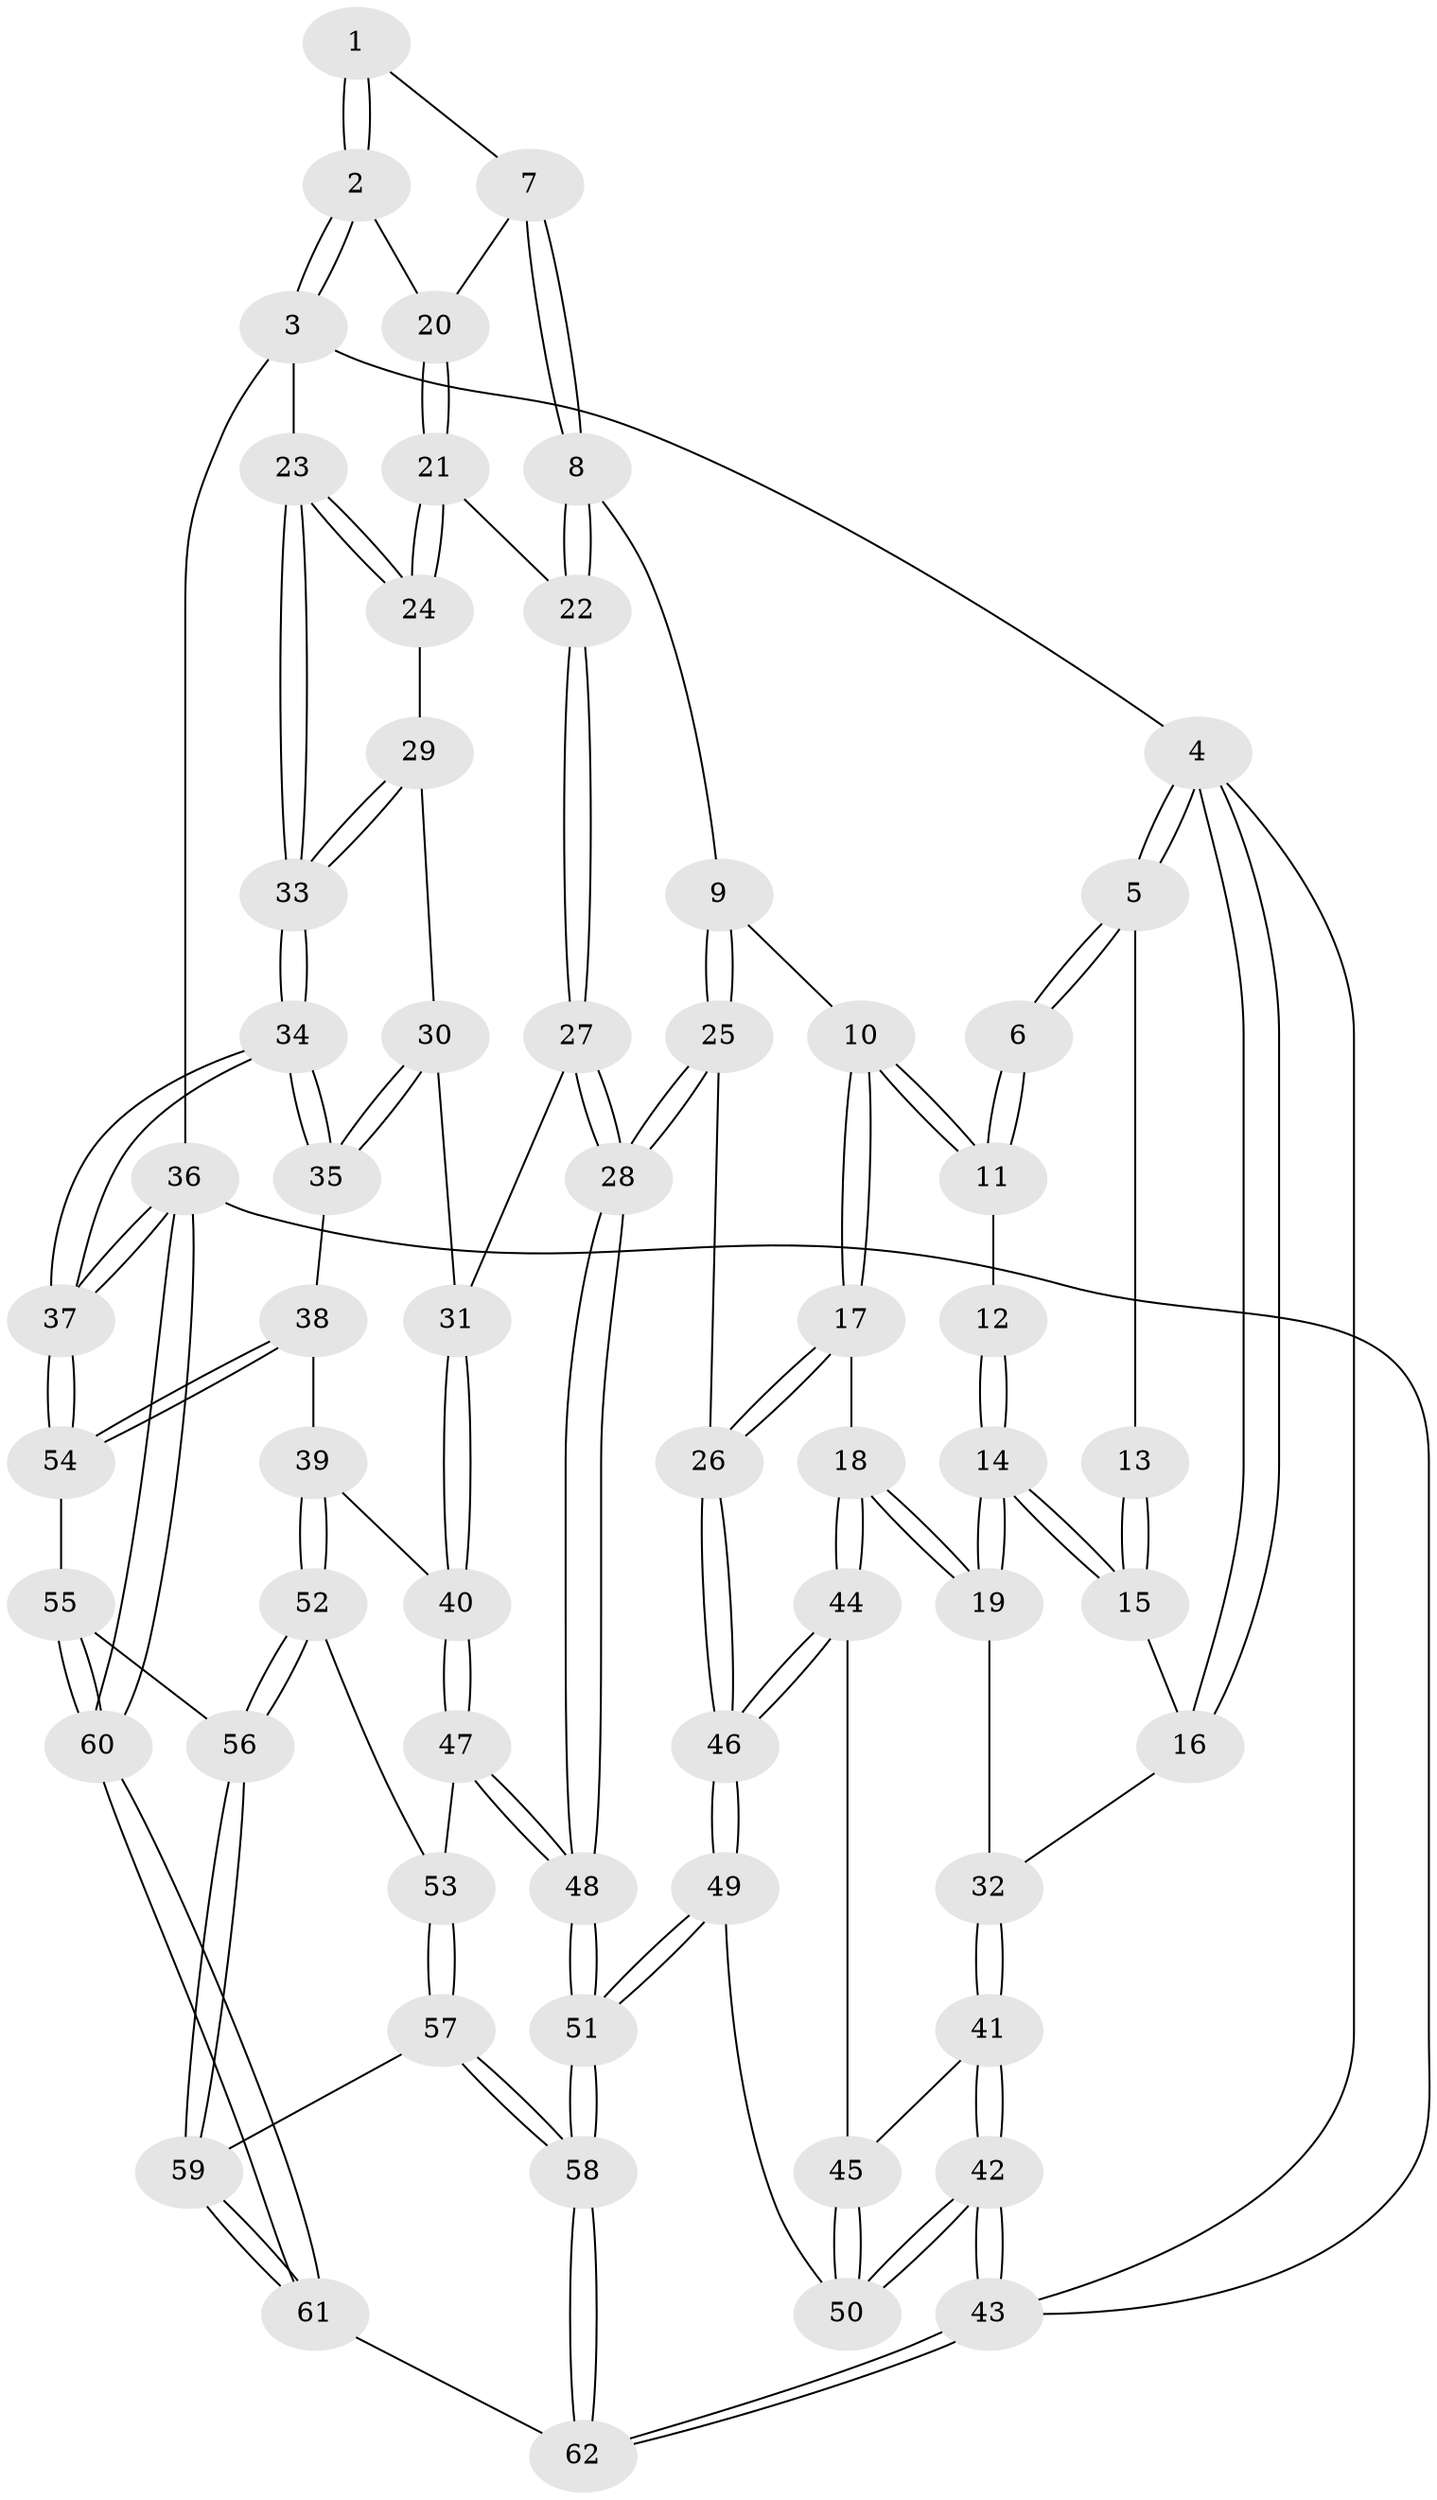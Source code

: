 // coarse degree distribution, {2: 0.06451612903225806, 3: 0.1935483870967742, 5: 0.22580645161290322, 4: 0.2903225806451613, 7: 0.03225806451612903, 6: 0.1935483870967742}
// Generated by graph-tools (version 1.1) at 2025/04/03/04/25 22:04:58]
// undirected, 62 vertices, 152 edges
graph export_dot {
graph [start="1"]
  node [color=gray90,style=filled];
  1 [pos="+0.5866547364983572+0"];
  2 [pos="+1+0"];
  3 [pos="+1+0"];
  4 [pos="+0+0"];
  5 [pos="+0+0"];
  6 [pos="+0.3585185133111988+0"];
  7 [pos="+0.6551643775954274+0.2095530924511132"];
  8 [pos="+0.6198031962251762+0.28157595477229064"];
  9 [pos="+0.5373051253494535+0.2916988560817574"];
  10 [pos="+0.5032749788423126+0.2831285814721836"];
  11 [pos="+0.4154933453879149+0.15513977717683697"];
  12 [pos="+0.30143097938356694+0.19778409243310335"];
  13 [pos="+0.1804135283141729+0.19888711906055212"];
  14 [pos="+0.21059144866296617+0.4075884707129393"];
  15 [pos="+0.16831015850033787+0.2842856833735817"];
  16 [pos="+0+0.20466848190683007"];
  17 [pos="+0.31012500009783456+0.4350738891465256"];
  18 [pos="+0.21875009647417493+0.44445513146620386"];
  19 [pos="+0.2166451826344376+0.4421878042171801"];
  20 [pos="+1+0"];
  21 [pos="+0.7762600111425816+0.3643608209995162"];
  22 [pos="+0.7237925033668113+0.35272510021248016"];
  23 [pos="+1+0.2504808876709401"];
  24 [pos="+0.7810947062476961+0.36803856478035807"];
  25 [pos="+0.5429917317145625+0.6123375243728526"];
  26 [pos="+0.4240116617711556+0.5733853301022578"];
  27 [pos="+0.6514475988517707+0.5790659841312343"];
  28 [pos="+0.5908186228493748+0.6664564934257509"];
  29 [pos="+0.8373509926491393+0.45035262859607816"];
  30 [pos="+0.8373432571732992+0.49921301438564597"];
  31 [pos="+0.8181367703580834+0.5285990118910996"];
  32 [pos="+0+0.3616137213908215"];
  33 [pos="+1+0.4572422387676498"];
  34 [pos="+1+0.503324869948688"];
  35 [pos="+0.8937905136240812+0.5576555259627105"];
  36 [pos="+1+1"];
  37 [pos="+1+0.7412618489056346"];
  38 [pos="+0.9251408924828601+0.6727703247407153"];
  39 [pos="+0.9040258494577813+0.6774714463351246"];
  40 [pos="+0.7924993443565818+0.6502762746109295"];
  41 [pos="+0+0.5757306968220818"];
  42 [pos="+0+1"];
  43 [pos="+0+1"];
  44 [pos="+0.20422271397580583+0.4922074771019019"];
  45 [pos="+0.13734376548556415+0.570185468065111"];
  46 [pos="+0.3069488485342463+0.6993678901583213"];
  47 [pos="+0.661628520883813+0.7171836863506993"];
  48 [pos="+0.6013282915144005+0.7074156356168602"];
  49 [pos="+0.30018411051167837+0.8117917599255664"];
  50 [pos="+0.10222121893368051+0.8364886544338596"];
  51 [pos="+0.47056861435923875+0.8948221269046591"];
  52 [pos="+0.816793621646483+0.8124619610935482"];
  53 [pos="+0.7715512679372801+0.8044980030908434"];
  54 [pos="+1+0.743381226756161"];
  55 [pos="+0.898169119342614+0.85790434821069"];
  56 [pos="+0.8730675987294367+0.8537558454892281"];
  57 [pos="+0.7585445346066331+0.8565676489713026"];
  58 [pos="+0.5077698726226043+1"];
  59 [pos="+0.7673755045825478+1"];
  60 [pos="+0.9884282142811438+1"];
  61 [pos="+0.7166683713536979+1"];
  62 [pos="+0.5236943195609052+1"];
  1 -- 2;
  1 -- 2;
  1 -- 7;
  2 -- 3;
  2 -- 3;
  2 -- 20;
  3 -- 4;
  3 -- 23;
  3 -- 36;
  4 -- 5;
  4 -- 5;
  4 -- 16;
  4 -- 16;
  4 -- 43;
  5 -- 6;
  5 -- 6;
  5 -- 13;
  6 -- 11;
  6 -- 11;
  7 -- 8;
  7 -- 8;
  7 -- 20;
  8 -- 9;
  8 -- 22;
  8 -- 22;
  9 -- 10;
  9 -- 25;
  9 -- 25;
  10 -- 11;
  10 -- 11;
  10 -- 17;
  10 -- 17;
  11 -- 12;
  12 -- 14;
  12 -- 14;
  13 -- 15;
  13 -- 15;
  14 -- 15;
  14 -- 15;
  14 -- 19;
  14 -- 19;
  15 -- 16;
  16 -- 32;
  17 -- 18;
  17 -- 26;
  17 -- 26;
  18 -- 19;
  18 -- 19;
  18 -- 44;
  18 -- 44;
  19 -- 32;
  20 -- 21;
  20 -- 21;
  21 -- 22;
  21 -- 24;
  21 -- 24;
  22 -- 27;
  22 -- 27;
  23 -- 24;
  23 -- 24;
  23 -- 33;
  23 -- 33;
  24 -- 29;
  25 -- 26;
  25 -- 28;
  25 -- 28;
  26 -- 46;
  26 -- 46;
  27 -- 28;
  27 -- 28;
  27 -- 31;
  28 -- 48;
  28 -- 48;
  29 -- 30;
  29 -- 33;
  29 -- 33;
  30 -- 31;
  30 -- 35;
  30 -- 35;
  31 -- 40;
  31 -- 40;
  32 -- 41;
  32 -- 41;
  33 -- 34;
  33 -- 34;
  34 -- 35;
  34 -- 35;
  34 -- 37;
  34 -- 37;
  35 -- 38;
  36 -- 37;
  36 -- 37;
  36 -- 60;
  36 -- 60;
  36 -- 43;
  37 -- 54;
  37 -- 54;
  38 -- 39;
  38 -- 54;
  38 -- 54;
  39 -- 40;
  39 -- 52;
  39 -- 52;
  40 -- 47;
  40 -- 47;
  41 -- 42;
  41 -- 42;
  41 -- 45;
  42 -- 43;
  42 -- 43;
  42 -- 50;
  42 -- 50;
  43 -- 62;
  43 -- 62;
  44 -- 45;
  44 -- 46;
  44 -- 46;
  45 -- 50;
  45 -- 50;
  46 -- 49;
  46 -- 49;
  47 -- 48;
  47 -- 48;
  47 -- 53;
  48 -- 51;
  48 -- 51;
  49 -- 50;
  49 -- 51;
  49 -- 51;
  51 -- 58;
  51 -- 58;
  52 -- 53;
  52 -- 56;
  52 -- 56;
  53 -- 57;
  53 -- 57;
  54 -- 55;
  55 -- 56;
  55 -- 60;
  55 -- 60;
  56 -- 59;
  56 -- 59;
  57 -- 58;
  57 -- 58;
  57 -- 59;
  58 -- 62;
  58 -- 62;
  59 -- 61;
  59 -- 61;
  60 -- 61;
  60 -- 61;
  61 -- 62;
}
